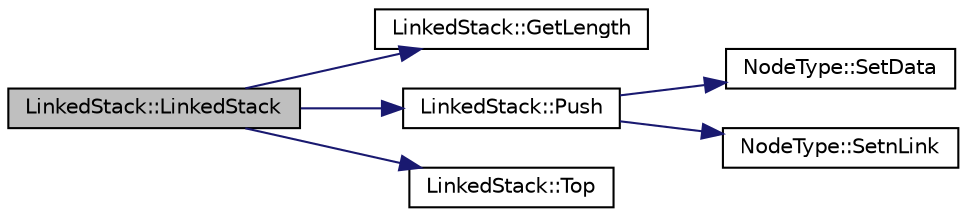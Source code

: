 digraph "LinkedStack::LinkedStack"
{
 // LATEX_PDF_SIZE
  edge [fontname="Helvetica",fontsize="10",labelfontname="Helvetica",labelfontsize="10"];
  node [fontname="Helvetica",fontsize="10",shape=record];
  rankdir="LR";
  Node2 [label="LinkedStack::LinkedStack",height=0.2,width=0.4,color="black", fillcolor="grey75", style="filled", fontcolor="black",tooltip=" "];
  Node2 -> Node3 [color="midnightblue",fontsize="10",style="solid",fontname="Helvetica"];
  Node3 [label="LinkedStack::GetLength",height=0.2,width=0.4,color="black", fillcolor="white", style="filled",URL="$class_linked_stack.html#ae876cc5a9206cc5ff4cb1ca87c66b0b4",tooltip="Get a number of Items in current Linked Stack."];
  Node2 -> Node4 [color="midnightblue",fontsize="10",style="solid",fontname="Helvetica"];
  Node4 [label="LinkedStack::Push",height=0.2,width=0.4,color="black", fillcolor="white", style="filled",URL="$class_linked_stack.html#ab4961a4b2dbce1a775089403252d35f6",tooltip="add a new data to the top of Linked Stack. if Linked Stack is full throw FullLinked Stack Exception"];
  Node4 -> Node5 [color="midnightblue",fontsize="10",style="solid",fontname="Helvetica"];
  Node5 [label="NodeType::SetData",height=0.2,width=0.4,color="black", fillcolor="white", style="filled",URL="$class_node_type.html#a0547d50991d996c3fe8d8ba3fc98e3a1",tooltip="Set Data."];
  Node4 -> Node6 [color="midnightblue",fontsize="10",style="solid",fontname="Helvetica"];
  Node6 [label="NodeType::SetnLink",height=0.2,width=0.4,color="black", fillcolor="white", style="filled",URL="$class_node_type.html#aa7824b541361a113d86900d84e132f9e",tooltip="Set Pointer to Next Node."];
  Node2 -> Node7 [color="midnightblue",fontsize="10",style="solid",fontname="Helvetica"];
  Node7 [label="LinkedStack::Top",height=0.2,width=0.4,color="black", fillcolor="white", style="filled",URL="$class_linked_stack.html#a64353c0e0a4ac24b088d65a32abc581b",tooltip=" "];
}

